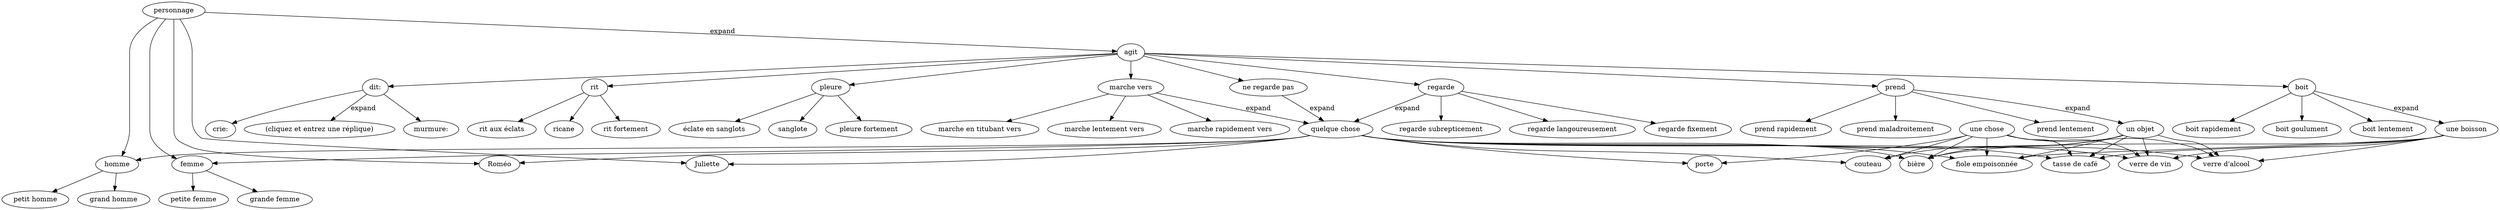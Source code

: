 digraph game {
	0 [label="personnage"];
    1 [label="homme"];
    2 [label="femme"];
    3 [label="Roméo"];
    4 [label="Juliette"];

	10 [label="porte"];
	20 [label="tasse de café"];
	21 [label="verre de vin"];
	22 [label="verre d'alcool"];
	23 [label="bière"];
	24 [label="fiole empoisonnée"];
	30 [label="couteau"];
    
	/* adjectives */
    50 [label="petit homme"];
    51 [label="grand homme"];
    60 [label="petite femme"];
    61 [label="grande femme"];
    
    /* semantic groups of things */
	200 [label="quelque chose"];
	201 [label="une chose"];
	202 [label="un objet"];
	203 [label="une boisson"];

	/* dialogs */
	1000 [label="(cliquez et entrez une réplique)"];

    /* predicates */
    /* transitive verbs */
    101 [label="marche vers"];
    102 [label="regarde"];
    103 [label="prend"];
    104 [label="boit"];
    107 [label="dit:"];
    108 [label="ne regarde pas"];
    
    101 -> 200 [label="expand"];
    102 -> 200 [label="expand"];
    103 -> 202 [label="expand"];
    104 -> 203 [label="expand"];
    107 -> 1000 [label="expand"];
    108 -> 200 [label="expand"];
    
    /* not transitive verbs */
    100 [label="agit"];
    105 [label="rit"];
    106 [label="pleure"];
    
	/* adverbs */
    300 [label="marche lentement vers"];
    301 [label="marche rapidement vers"];
    302 [label="marche en titubant vers"];
    101 -> 300;
    101 -> 301;
    101 -> 302;

    310 [label="regarde fixement"];
    311 [label="regarde subrepticement"];
    312 [label="regarde langoureusement"];
    102 -> 310;
    102 -> 311;
    102 -> 312;

    320 [label="prend lentement"];
    321 [label="prend rapidement"];
    322 [label="prend maladroitement"];
    103 -> 320;
    103 -> 321;
    103 -> 322;

    330 [label="boit lentement"];
    331 [label="boit rapidement"];
    332 [label="boit goulument"];
    104 -> 330;
    104 -> 331;
    104 -> 332;

    340 [label="ricane"];
    341 [label="rit fortement"];
    342 [label="rit aux éclats"];
    105 -> 340;
    105 -> 341;
    105 -> 342;

    350 [label="sanglote"];
    351 [label="pleure fortement"];
    352 [label="éclate en sanglots"];
    106 -> 350;
    106 -> 351;
    106 -> 352;

    360 [label="murmure:"];
    361 [label="crie:"];
    107 -> 360;
    107 -> 361;
    
	/* head node */
	0  [label="personnage"];
	0 -> 100 [label="expand"];

	/* EDGES */
	/* characters options */
    0 -> 1;
    0 -> 2;
    0 -> 3;
    0 -> 4;

    /* all things */
    200 -> 1;
    200 -> 2;
    200 -> 3;
    200 -> 4;
    200 -> 10;
    200 -> 20;
    200 -> 21;
    200 -> 22;
    200 -> 23;
    200 -> 24;
    200 -> 30;

    1 -> 50;
    1 -> 51;
    2 -> 60;
    2 -> 61;
    
    /* things not alived */
    201 -> 10;
    201 -> 20;
    201 -> 21;
    201 -> 22;
    201 -> 23;
    201 -> 24;
    201 -> 30;

	/* things one can take */
    202 -> 20;
    202 -> 21;
    202 -> 22;
    202 -> 23;
    202 -> 24;
    202 -> 30;
    
    /* things one can drink */
    203 -> 20;
    203 -> 21;
    203 -> 22;
    203 -> 23;
    203 -> 24;

	/* verb options */
    100 -> 107;
    100 -> 101;
    100 -> 102;
    100 -> 108;
    100 -> 103;
    100 -> 104;
    100 -> 105;
    100 -> 106;
}
